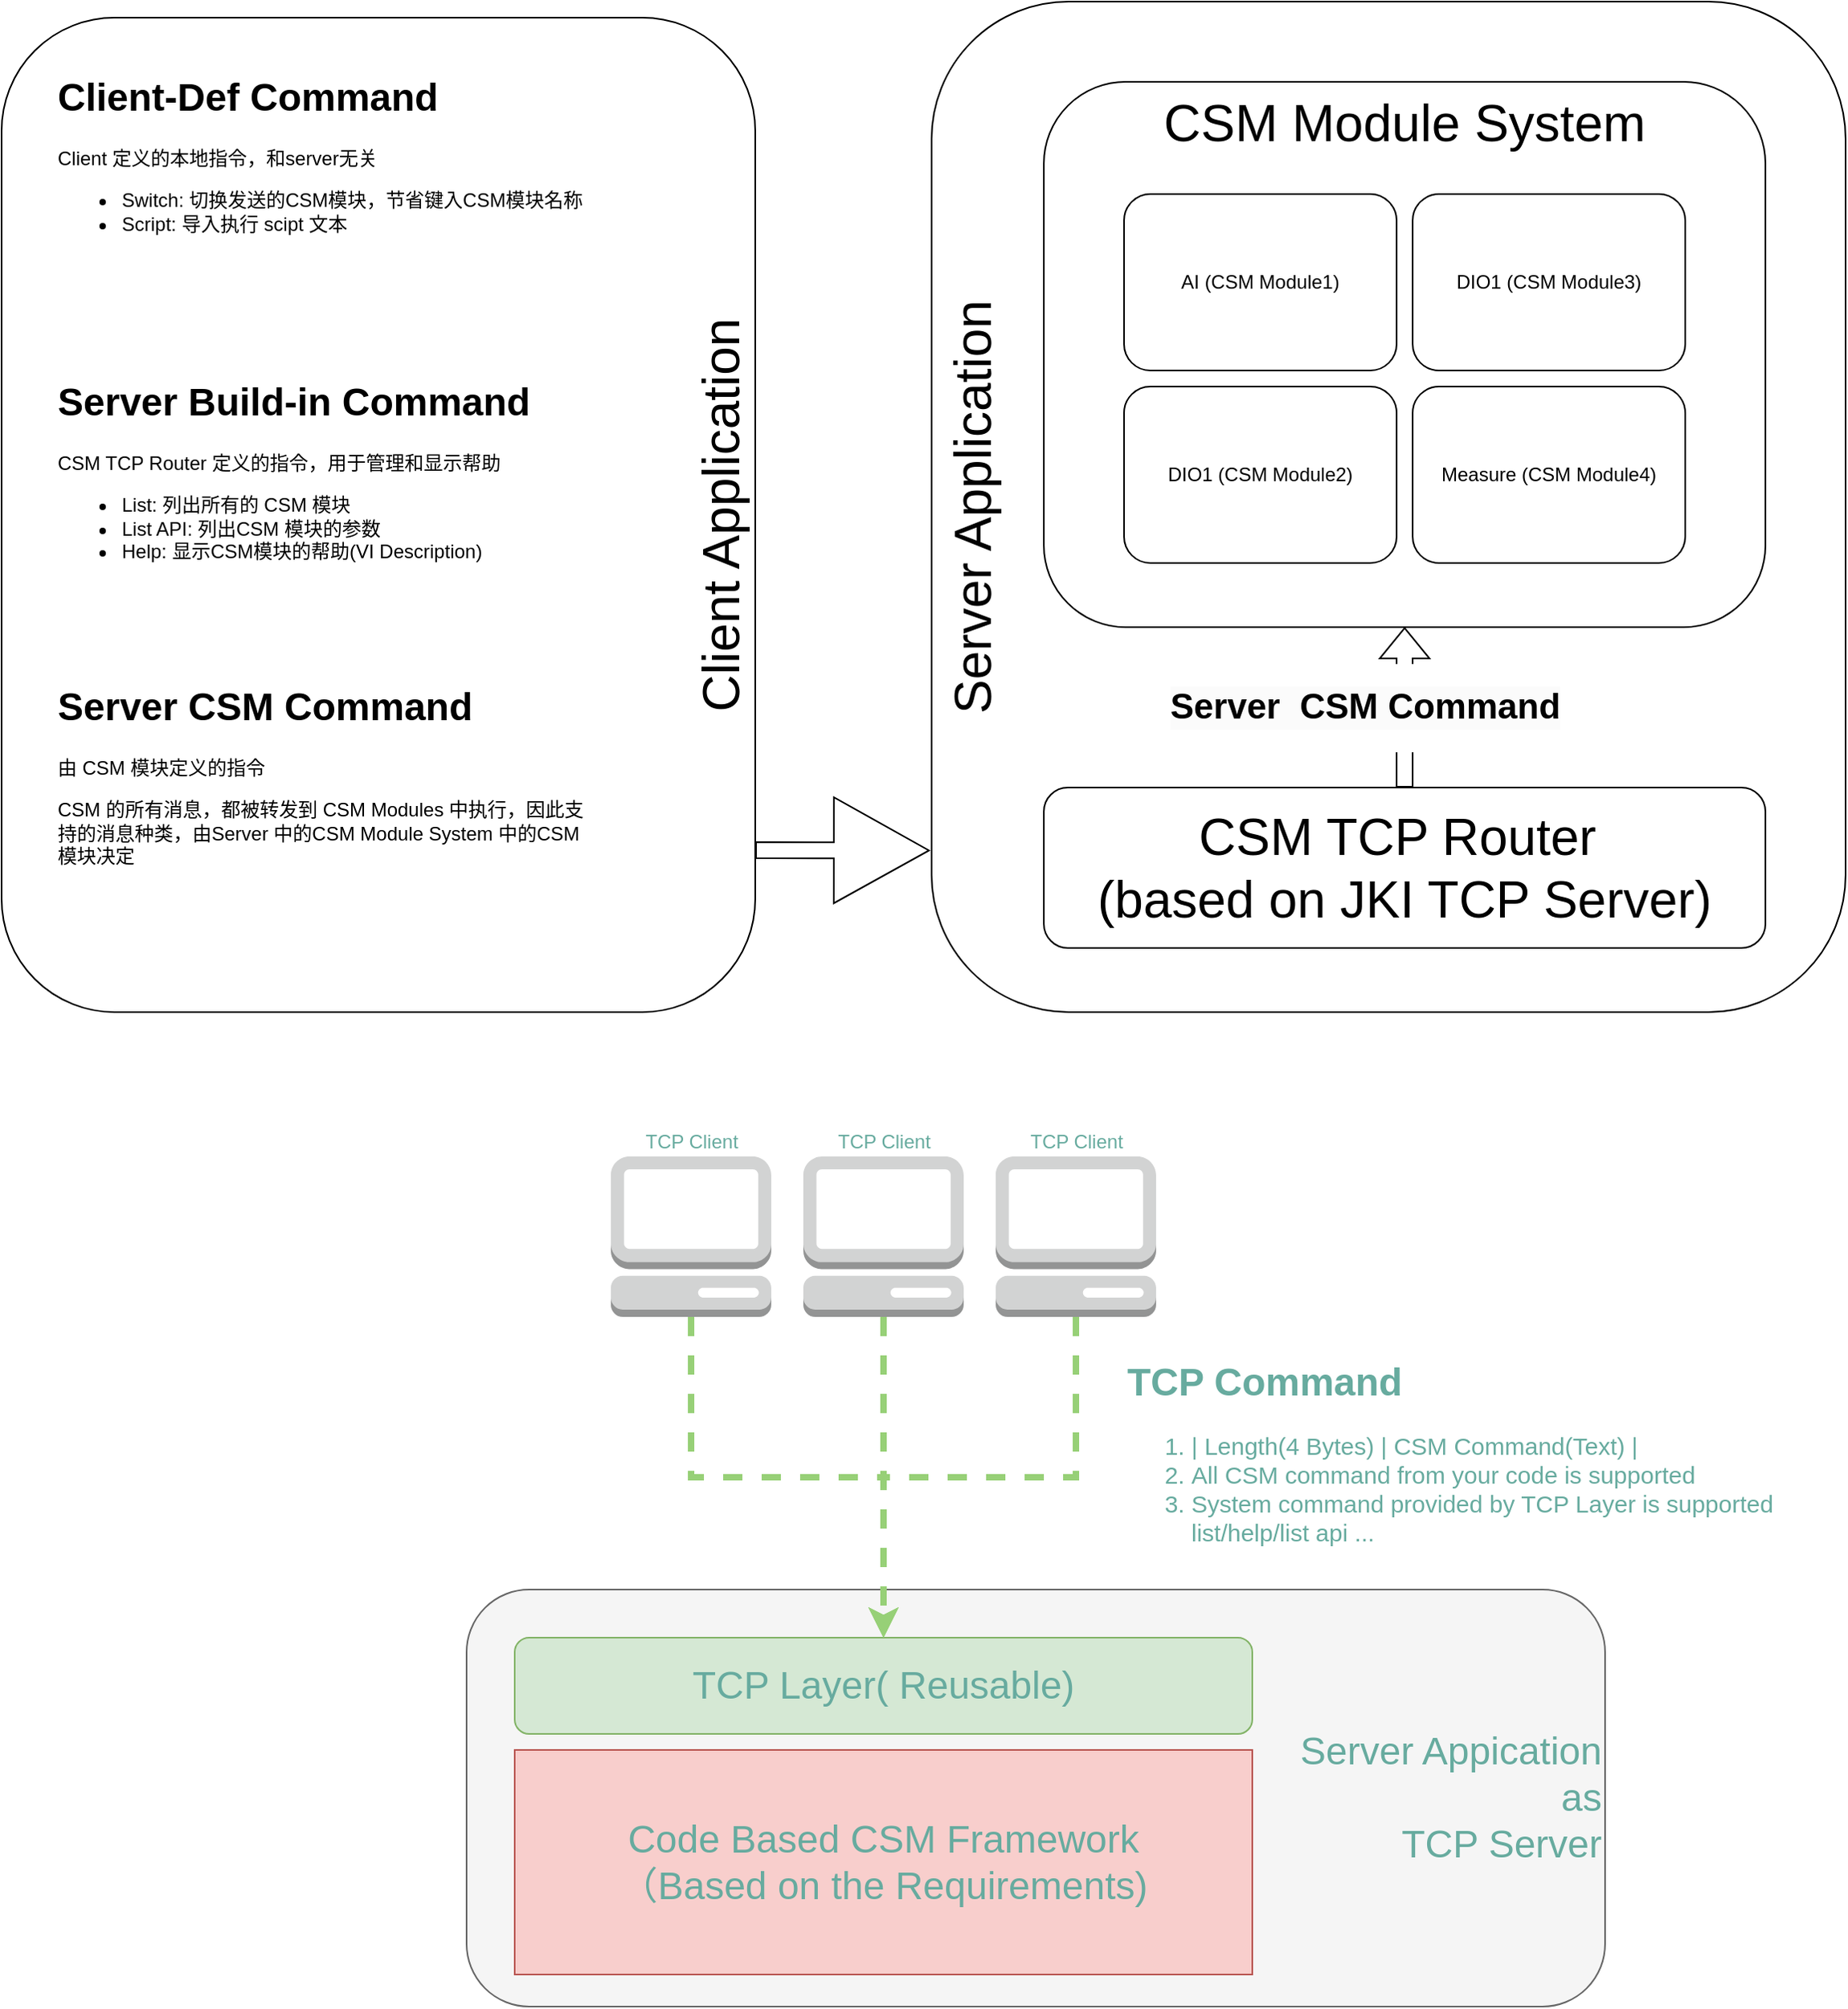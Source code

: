 <mxfile version="24.2.5" type="device">
  <diagram name="Page-1" id="BROWTK-tv3HINJJnRvhU">
    <mxGraphModel dx="2924" dy="1204" grid="1" gridSize="10" guides="1" tooltips="1" connect="1" arrows="1" fold="1" page="1" pageScale="1" pageWidth="850" pageHeight="1100" math="0" shadow="0">
      <root>
        <mxCell id="0" />
        <mxCell id="1" parent="0" />
        <mxCell id="_VD7dqKGONi1E9zeLE5r-3" value="Server Appication&lt;br&gt;as&lt;div&gt;TCP Server&lt;/div&gt;" style="rounded=1;whiteSpace=wrap;html=1;align=right;fontSize=24;fillColor=#f5f5f5;fontColor=#67AB9F;strokeColor=#666666;" parent="1" vertex="1">
          <mxGeometry x="-40" y="1060" width="710" height="260" as="geometry" />
        </mxCell>
        <mxCell id="bSppNkpc9tK16JuNjW37-8" value="Server Application" style="rounded=1;whiteSpace=wrap;html=1;fontSize=32;horizontal=0;verticalAlign=top;" parent="1" vertex="1">
          <mxGeometry x="250" y="70" width="570" height="630" as="geometry" />
        </mxCell>
        <mxCell id="bSppNkpc9tK16JuNjW37-6" value="&lt;font style=&quot;font-size: 32px;&quot;&gt;CSM Module System&lt;/font&gt;" style="rounded=1;whiteSpace=wrap;html=1;verticalAlign=top;fontSize=27;" parent="1" vertex="1">
          <mxGeometry x="320" y="120" width="450" height="340" as="geometry" />
        </mxCell>
        <mxCell id="bSppNkpc9tK16JuNjW37-1" value="AI (CSM Module1)" style="rounded=1;whiteSpace=wrap;html=1;" parent="1" vertex="1">
          <mxGeometry x="370" y="190" width="170" height="110" as="geometry" />
        </mxCell>
        <mxCell id="bSppNkpc9tK16JuNjW37-2" value="DIO1 (CSM Module2)" style="rounded=1;whiteSpace=wrap;html=1;" parent="1" vertex="1">
          <mxGeometry x="370" y="310" width="170" height="110" as="geometry" />
        </mxCell>
        <mxCell id="bSppNkpc9tK16JuNjW37-3" value="DIO1 (CSM Module3)" style="rounded=1;whiteSpace=wrap;html=1;" parent="1" vertex="1">
          <mxGeometry x="550" y="190" width="170" height="110" as="geometry" />
        </mxCell>
        <mxCell id="bSppNkpc9tK16JuNjW37-4" value="Measure (CSM Module4)" style="rounded=1;whiteSpace=wrap;html=1;" parent="1" vertex="1">
          <mxGeometry x="550" y="310" width="170" height="110" as="geometry" />
        </mxCell>
        <mxCell id="bSppNkpc9tK16JuNjW37-7" value="CSM TCP Router&amp;nbsp;&lt;br style=&quot;font-size: 32px;&quot;&gt;(based on JKI TCP Server)" style="rounded=1;whiteSpace=wrap;html=1;fontSize=32;" parent="1" vertex="1">
          <mxGeometry x="320" y="560" width="450" height="100" as="geometry" />
        </mxCell>
        <mxCell id="bSppNkpc9tK16JuNjW37-9" value="Client Application" style="rounded=1;whiteSpace=wrap;html=1;horizontal=0;verticalAlign=bottom;fontSize=32;" parent="1" vertex="1">
          <mxGeometry x="-330" y="80" width="470" height="620" as="geometry" />
        </mxCell>
        <mxCell id="bSppNkpc9tK16JuNjW37-11" value="&lt;h1 style=&quot;border-color: var(--border-color); text-align: left; background-color: rgb(251, 251, 251);&quot;&gt;Server&amp;nbsp;&amp;nbsp;CSM Command&lt;/h1&gt;" style="shape=flexArrow;endArrow=classic;html=1;rounded=0;exitX=0.5;exitY=0;exitDx=0;exitDy=0;entryX=0.5;entryY=1;entryDx=0;entryDy=0;" parent="1" source="bSppNkpc9tK16JuNjW37-7" target="bSppNkpc9tK16JuNjW37-6" edge="1">
          <mxGeometry y="25" width="50" height="50" relative="1" as="geometry">
            <mxPoint x="500" y="540" as="sourcePoint" />
            <mxPoint x="545" y="490" as="targetPoint" />
            <mxPoint as="offset" />
          </mxGeometry>
        </mxCell>
        <mxCell id="bSppNkpc9tK16JuNjW37-14" value="" style="shape=flexArrow;endArrow=classic;html=1;rounded=0;entryX=-0.002;entryY=0.84;entryDx=0;entryDy=0;entryPerimeter=0;endWidth=55;endSize=19.44;" parent="1" target="bSppNkpc9tK16JuNjW37-8" edge="1">
          <mxGeometry width="50" height="50" relative="1" as="geometry">
            <mxPoint x="140" y="599" as="sourcePoint" />
            <mxPoint x="190" y="590" as="targetPoint" />
          </mxGeometry>
        </mxCell>
        <mxCell id="bSppNkpc9tK16JuNjW37-15" value="&lt;h1&gt;Server Build-in Command&lt;/h1&gt;&lt;div&gt;&lt;/div&gt;CSM TCP Router 定义的指令，用于管理和显示帮助&lt;ul&gt;&lt;li&gt;List: 列出所有的 CSM 模块&lt;/li&gt;&lt;li&gt;List API: 列出CSM 模块的参数&lt;/li&gt;&lt;li&gt;Help: 显示CSM模块的帮助(VI Description)&lt;/li&gt;&lt;/ul&gt;&lt;p&gt;&lt;/p&gt;&lt;p&gt;&lt;br&gt;&lt;/p&gt;" style="text;html=1;strokeColor=none;fillColor=none;spacing=5;spacingTop=-20;whiteSpace=wrap;overflow=hidden;rounded=0;" parent="1" vertex="1">
          <mxGeometry x="-300" y="300" width="340" height="160" as="geometry" />
        </mxCell>
        <mxCell id="bSppNkpc9tK16JuNjW37-16" value="&lt;h1&gt;Server&lt;span style=&quot;background-color: initial; font-size: 12px; font-weight: normal;&quot;&gt;&amp;nbsp;&amp;nbsp;&lt;/span&gt;CSM Command&lt;/h1&gt;&lt;div&gt;由 CSM 模块定义的指令&lt;/div&gt;&lt;p&gt;CSM 的所有消息，都被转发到 CSM Modules 中执行，因此支持的消息种类，由Server 中的CSM Module System 中的CSM模块决定&lt;/p&gt;" style="text;html=1;strokeColor=none;fillColor=none;spacing=5;spacingTop=-20;whiteSpace=wrap;overflow=hidden;rounded=0;" parent="1" vertex="1">
          <mxGeometry x="-300" y="490" width="340" height="160" as="geometry" />
        </mxCell>
        <mxCell id="bSppNkpc9tK16JuNjW37-17" value="&lt;h1&gt;Client-Def Command&lt;/h1&gt;&lt;div&gt;Client 定义的本地指令，和server无关&lt;/div&gt;&lt;p&gt;&lt;/p&gt;&lt;ul&gt;&lt;li&gt;Switch: 切换发送的CSM模块，节省键入CSM模块名称&lt;/li&gt;&lt;li&gt;Script: 导入执行 scipt 文本&lt;/li&gt;&lt;/ul&gt;" style="text;html=1;strokeColor=none;fillColor=none;spacing=5;spacingTop=-20;whiteSpace=wrap;overflow=hidden;rounded=0;" parent="1" vertex="1">
          <mxGeometry x="-300" y="110" width="340" height="160" as="geometry" />
        </mxCell>
        <mxCell id="_VD7dqKGONi1E9zeLE5r-1" value="TCP Layer( Reusable)" style="rounded=1;whiteSpace=wrap;html=1;fontSize=24;fillColor=#d5e8d4;strokeColor=#82b366;fontColor=#67AB9F;" parent="1" vertex="1">
          <mxGeometry x="-10" y="1090" width="460" height="60" as="geometry" />
        </mxCell>
        <mxCell id="_VD7dqKGONi1E9zeLE5r-2" value="&lt;span style=&quot;font-size: 24px;&quot;&gt;Code Based CSM Framework&lt;/span&gt;&lt;div&gt;&lt;span style=&quot;font-size: 24px;&quot;&gt;（Based on the Requirements)&lt;/span&gt;&lt;/div&gt;" style="rounded=0;whiteSpace=wrap;html=1;fillColor=#f8cecc;strokeColor=#b85450;fontColor=#67AB9F;" parent="1" vertex="1">
          <mxGeometry x="-10" y="1160" width="460" height="140" as="geometry" />
        </mxCell>
        <mxCell id="_VD7dqKGONi1E9zeLE5r-10" style="edgeStyle=orthogonalEdgeStyle;rounded=0;orthogonalLoop=1;jettySize=auto;html=1;exitX=0.5;exitY=1;exitDx=0;exitDy=0;exitPerimeter=0;entryX=0.5;entryY=0;entryDx=0;entryDy=0;strokeWidth=4;dashed=1;strokeColor=#97D077;" parent="1" source="_VD7dqKGONi1E9zeLE5r-4" target="_VD7dqKGONi1E9zeLE5r-1" edge="1">
          <mxGeometry relative="1" as="geometry" />
        </mxCell>
        <mxCell id="_VD7dqKGONi1E9zeLE5r-4" value="TCP Client" style="outlineConnect=0;dashed=0;verticalLabelPosition=top;verticalAlign=bottom;align=center;html=1;shape=mxgraph.aws3.management_console;fillColor=#D2D3D3;gradientColor=none;labelPosition=center;fontColor=#67AB9F;" parent="1" vertex="1">
          <mxGeometry x="50" y="790" width="100" height="100" as="geometry" />
        </mxCell>
        <mxCell id="_VD7dqKGONi1E9zeLE5r-11" style="edgeStyle=orthogonalEdgeStyle;rounded=0;orthogonalLoop=1;jettySize=auto;html=1;exitX=0.5;exitY=1;exitDx=0;exitDy=0;exitPerimeter=0;strokeWidth=4;dashed=1;strokeColor=#97D077;" parent="1" source="_VD7dqKGONi1E9zeLE5r-5" target="_VD7dqKGONi1E9zeLE5r-1" edge="1">
          <mxGeometry relative="1" as="geometry" />
        </mxCell>
        <mxCell id="_VD7dqKGONi1E9zeLE5r-5" value="TCP Client" style="outlineConnect=0;dashed=0;verticalLabelPosition=top;verticalAlign=bottom;align=center;html=1;shape=mxgraph.aws3.management_console;fillColor=#D2D3D3;gradientColor=none;labelPosition=center;fontColor=#67AB9F;" parent="1" vertex="1">
          <mxGeometry x="170" y="790" width="100" height="100" as="geometry" />
        </mxCell>
        <mxCell id="_VD7dqKGONi1E9zeLE5r-12" style="edgeStyle=orthogonalEdgeStyle;rounded=0;orthogonalLoop=1;jettySize=auto;html=1;exitX=0.5;exitY=1;exitDx=0;exitDy=0;exitPerimeter=0;entryX=0.5;entryY=0;entryDx=0;entryDy=0;strokeWidth=4;dashed=1;strokeColor=#97D077;" parent="1" source="_VD7dqKGONi1E9zeLE5r-6" target="_VD7dqKGONi1E9zeLE5r-1" edge="1">
          <mxGeometry relative="1" as="geometry" />
        </mxCell>
        <mxCell id="_VD7dqKGONi1E9zeLE5r-6" value="TCP Client" style="outlineConnect=0;dashed=0;verticalLabelPosition=top;verticalAlign=bottom;align=center;html=1;shape=mxgraph.aws3.management_console;fillColor=#D2D3D3;gradientColor=none;labelPosition=center;fontColor=#67AB9F;" parent="1" vertex="1">
          <mxGeometry x="290" y="790" width="100" height="100" as="geometry" />
        </mxCell>
        <mxCell id="_VD7dqKGONi1E9zeLE5r-14" value="&lt;h1 style=&quot;margin-top: 0px;&quot;&gt;TCP Command&lt;/h1&gt;&lt;p&gt;&lt;/p&gt;&lt;ol style=&quot;font-size: 15px;&quot;&gt;&lt;li style=&quot;&quot;&gt;&lt;font style=&quot;font-size: 15px;&quot;&gt;| Length(4 Bytes) | CSM Command(Text) |&lt;/font&gt;&lt;/li&gt;&lt;li style=&quot;&quot;&gt;&lt;font style=&quot;font-size: 15px;&quot;&gt;All CSM command from your code is supported&lt;/font&gt;&lt;/li&gt;&lt;li style=&quot;&quot;&gt;&lt;font style=&quot;font-size: 15px;&quot;&gt;System command provided by TCP Layer is supported&lt;br&gt;list/help/list api ...&lt;/font&gt;&lt;/li&gt;&lt;/ol&gt;&lt;p style=&quot;font-size: 15px;&quot;&gt;&lt;/p&gt;&lt;p style=&quot;font-size: 15px;&quot;&gt;&lt;br&gt;&lt;/p&gt;" style="text;html=1;whiteSpace=wrap;overflow=hidden;rounded=0;fontColor=#67AB9F;" parent="1" vertex="1">
          <mxGeometry x="370" y="910" width="430" height="120" as="geometry" />
        </mxCell>
      </root>
    </mxGraphModel>
  </diagram>
</mxfile>

